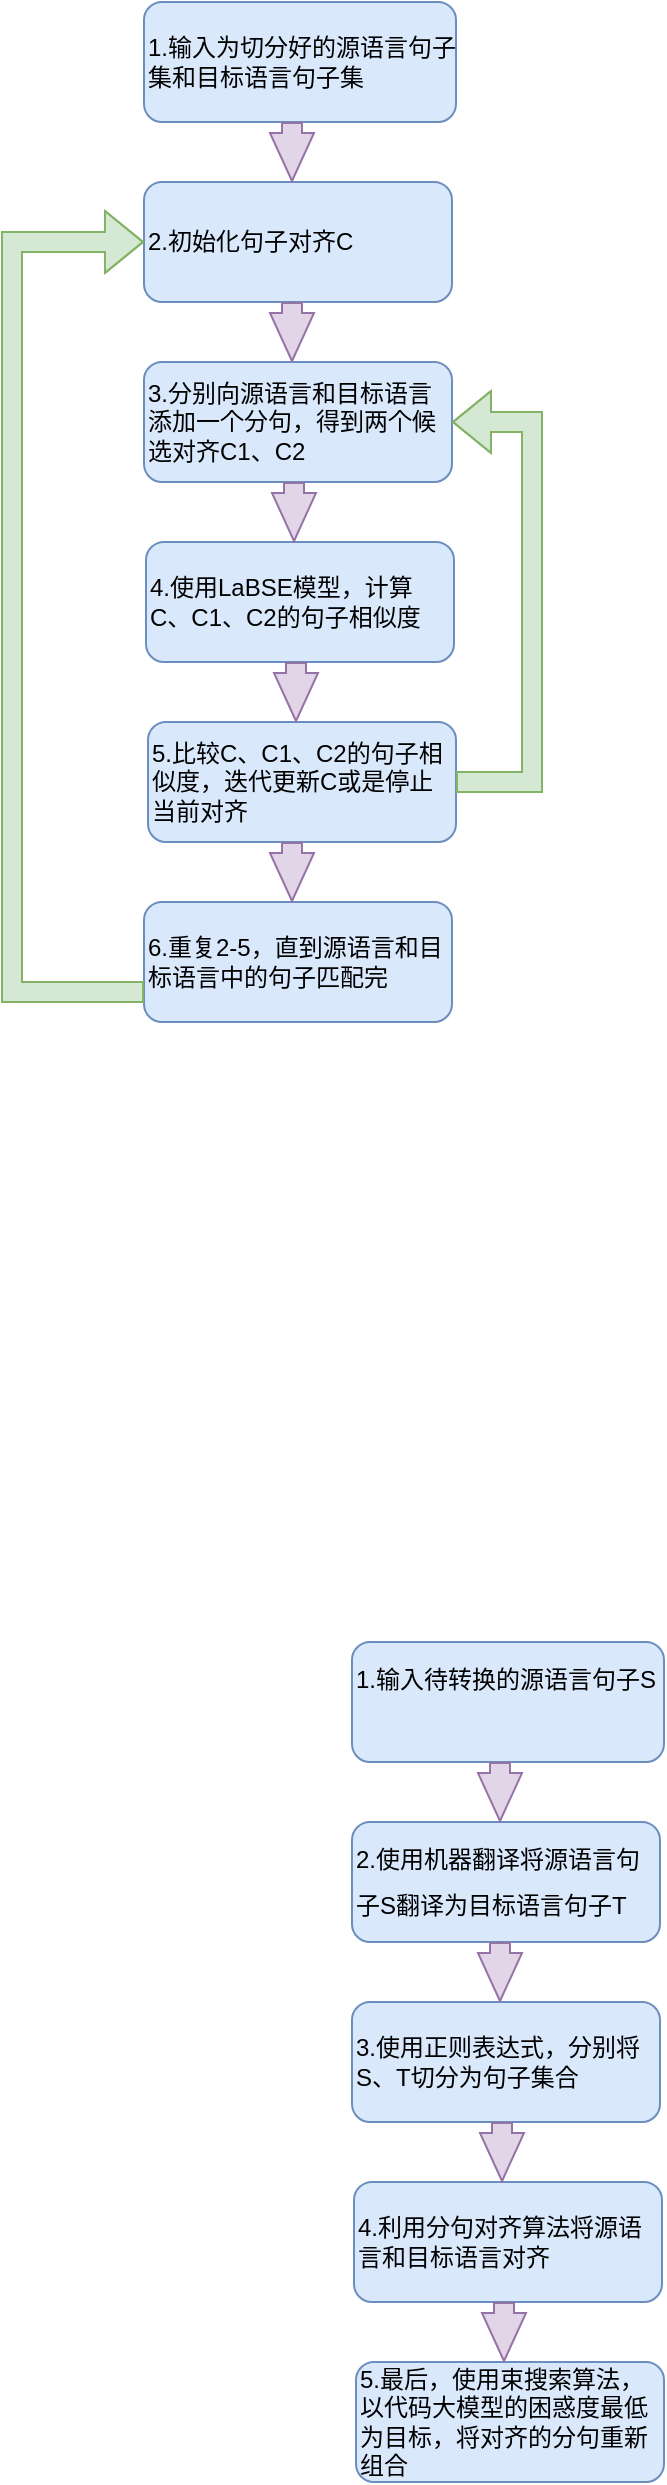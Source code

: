<mxfile version="23.1.8" type="github">
  <diagram name="第 1 页" id="6uOsCKxRACz1YkrYR2Ga">
    <mxGraphModel dx="1173" dy="665" grid="1" gridSize="10" guides="1" tooltips="1" connect="1" arrows="1" fold="1" page="1" pageScale="1" pageWidth="827" pageHeight="1169" math="0" shadow="0">
      <root>
        <mxCell id="0" />
        <mxCell id="1" parent="0" />
        <mxCell id="NIOBQaifxFQ24tQkUtUt-29" value="" style="group" vertex="1" connectable="0" parent="1">
          <mxGeometry x="210" y="390" width="260" height="510" as="geometry" />
        </mxCell>
        <mxCell id="NIOBQaifxFQ24tQkUtUt-1" value="&lt;p class=&quot;MsoNormal&quot;&gt;1.输入为切分好的源语言句子集和目标语言句子集&lt;/p&gt;" style="rounded=1;whiteSpace=wrap;html=1;align=left;verticalAlign=middle;fillColor=#dae8fc;strokeColor=#6c8ebf;" vertex="1" parent="NIOBQaifxFQ24tQkUtUt-29">
          <mxGeometry x="66" width="156" height="60" as="geometry" />
        </mxCell>
        <mxCell id="NIOBQaifxFQ24tQkUtUt-2" value="2.初始化句子对齐C" style="rounded=1;whiteSpace=wrap;html=1;align=left;verticalAlign=middle;fillColor=#dae8fc;strokeColor=#6c8ebf;" vertex="1" parent="NIOBQaifxFQ24tQkUtUt-29">
          <mxGeometry x="66" y="90" width="154" height="60" as="geometry" />
        </mxCell>
        <mxCell id="NIOBQaifxFQ24tQkUtUt-7" value="" style="shape=flexArrow;endArrow=classic;html=1;rounded=0;endWidth=11;endSize=7.67;fillColor=#e1d5e7;strokeColor=#9673a6;" edge="1" parent="NIOBQaifxFQ24tQkUtUt-29">
          <mxGeometry width="50" height="50" relative="1" as="geometry">
            <mxPoint x="140" y="60" as="sourcePoint" />
            <mxPoint x="140" y="90" as="targetPoint" />
          </mxGeometry>
        </mxCell>
        <mxCell id="NIOBQaifxFQ24tQkUtUt-17" value="&lt;p class=&quot;MsoNormal&quot;&gt;3.分别向源语言和目标语言添加一个分句，得到两个候选对齐C1、C2&lt;/p&gt;" style="rounded=1;whiteSpace=wrap;html=1;align=left;fillColor=#dae8fc;strokeColor=#6c8ebf;" vertex="1" parent="NIOBQaifxFQ24tQkUtUt-29">
          <mxGeometry x="66" y="180" width="154" height="60" as="geometry" />
        </mxCell>
        <mxCell id="NIOBQaifxFQ24tQkUtUt-18" value="" style="shape=flexArrow;endArrow=classic;html=1;rounded=0;endWidth=11;endSize=7.67;fillColor=#e1d5e7;strokeColor=#9673a6;" edge="1" parent="NIOBQaifxFQ24tQkUtUt-29">
          <mxGeometry width="50" height="50" relative="1" as="geometry">
            <mxPoint x="140" y="150" as="sourcePoint" />
            <mxPoint x="140" y="180" as="targetPoint" />
          </mxGeometry>
        </mxCell>
        <mxCell id="NIOBQaifxFQ24tQkUtUt-19" value="4.使用LaBSE模型，计算C、C1、C2的句子相似度" style="rounded=1;whiteSpace=wrap;html=1;align=left;fillColor=#dae8fc;strokeColor=#6c8ebf;" vertex="1" parent="NIOBQaifxFQ24tQkUtUt-29">
          <mxGeometry x="67" y="270" width="154" height="60" as="geometry" />
        </mxCell>
        <mxCell id="NIOBQaifxFQ24tQkUtUt-20" value="" style="shape=flexArrow;endArrow=classic;html=1;rounded=0;endWidth=11;endSize=7.67;fillColor=#e1d5e7;strokeColor=#9673a6;" edge="1" parent="NIOBQaifxFQ24tQkUtUt-29">
          <mxGeometry width="50" height="50" relative="1" as="geometry">
            <mxPoint x="141" y="240" as="sourcePoint" />
            <mxPoint x="141" y="270" as="targetPoint" />
          </mxGeometry>
        </mxCell>
        <mxCell id="NIOBQaifxFQ24tQkUtUt-21" value="5.比较C、C1、C2的句子相似度，迭代更新C或是停止当前对齐" style="rounded=1;whiteSpace=wrap;html=1;align=left;fillColor=#dae8fc;strokeColor=#6c8ebf;" vertex="1" parent="NIOBQaifxFQ24tQkUtUt-29">
          <mxGeometry x="68" y="360" width="154" height="60" as="geometry" />
        </mxCell>
        <mxCell id="NIOBQaifxFQ24tQkUtUt-22" value="" style="shape=flexArrow;endArrow=classic;html=1;rounded=0;endWidth=11;endSize=7.67;fillColor=#e1d5e7;strokeColor=#9673a6;" edge="1" parent="NIOBQaifxFQ24tQkUtUt-29">
          <mxGeometry width="50" height="50" relative="1" as="geometry">
            <mxPoint x="142" y="330" as="sourcePoint" />
            <mxPoint x="142" y="360" as="targetPoint" />
          </mxGeometry>
        </mxCell>
        <mxCell id="NIOBQaifxFQ24tQkUtUt-23" value="6.重复2-5，直到源语言和目标语言中的句子匹配完" style="rounded=1;whiteSpace=wrap;html=1;align=left;fillColor=#dae8fc;strokeColor=#6c8ebf;" vertex="1" parent="NIOBQaifxFQ24tQkUtUt-29">
          <mxGeometry x="66" y="450" width="154" height="60" as="geometry" />
        </mxCell>
        <mxCell id="NIOBQaifxFQ24tQkUtUt-24" value="" style="shape=flexArrow;endArrow=classic;html=1;rounded=0;endWidth=11;endSize=7.67;fillColor=#e1d5e7;strokeColor=#9673a6;" edge="1" parent="NIOBQaifxFQ24tQkUtUt-29">
          <mxGeometry width="50" height="50" relative="1" as="geometry">
            <mxPoint x="140" y="420" as="sourcePoint" />
            <mxPoint x="140" y="450" as="targetPoint" />
          </mxGeometry>
        </mxCell>
        <mxCell id="NIOBQaifxFQ24tQkUtUt-25" value="" style="shape=flexArrow;endArrow=classic;html=1;rounded=0;entryX=0;entryY=0.5;entryDx=0;entryDy=0;exitX=0;exitY=0.75;exitDx=0;exitDy=0;fillColor=#d5e8d4;strokeColor=#82b366;" edge="1" parent="NIOBQaifxFQ24tQkUtUt-29" source="NIOBQaifxFQ24tQkUtUt-23" target="NIOBQaifxFQ24tQkUtUt-2">
          <mxGeometry width="50" height="50" relative="1" as="geometry">
            <mxPoint x="-100" y="350" as="sourcePoint" />
            <mxPoint x="60" y="120" as="targetPoint" />
            <Array as="points">
              <mxPoint y="495" />
              <mxPoint y="120" />
            </Array>
          </mxGeometry>
        </mxCell>
        <mxCell id="NIOBQaifxFQ24tQkUtUt-26" value="" style="shape=flexArrow;endArrow=classic;html=1;rounded=0;exitX=1;exitY=0.5;exitDx=0;exitDy=0;entryX=1;entryY=0.5;entryDx=0;entryDy=0;fillColor=#d5e8d4;strokeColor=#82b366;" edge="1" parent="NIOBQaifxFQ24tQkUtUt-29" source="NIOBQaifxFQ24tQkUtUt-21" target="NIOBQaifxFQ24tQkUtUt-17">
          <mxGeometry width="50" height="50" relative="1" as="geometry">
            <mxPoint x="400" y="240" as="sourcePoint" />
            <mxPoint x="450" y="190" as="targetPoint" />
            <Array as="points">
              <mxPoint x="260" y="390" />
              <mxPoint x="260" y="210" />
            </Array>
          </mxGeometry>
        </mxCell>
        <mxCell id="NIOBQaifxFQ24tQkUtUt-31" value="&lt;p class=&quot;MsoNormal&quot;&gt;1.输入待转换的源语言句子S&lt;img style=&quot;background-color: initial;&quot; src=&quot;file:///C:/Users/zsq/AppData/Local/Temp/ksohtml361828/wps10.jpg&quot; height=&quot;20&quot; width=&quot;6&quot;&gt;&lt;/p&gt;" style="rounded=1;whiteSpace=wrap;html=1;align=left;verticalAlign=middle;fillColor=#dae8fc;strokeColor=#6c8ebf;container=0;" vertex="1" parent="1">
          <mxGeometry x="380" y="1210" width="156" height="60" as="geometry" />
        </mxCell>
        <mxCell id="NIOBQaifxFQ24tQkUtUt-32" value="2.使用机器翻译将源语言句子S翻译为目标语言句子T&lt;img style=&quot;background-color: initial;&quot; src=&quot;file:///C:/Users/zsq/AppData/Local/Temp/ksohtml361828/wps12.jpg&quot; height=&quot;20&quot; width=&quot;8&quot;&gt;" style="rounded=1;whiteSpace=wrap;html=1;align=left;verticalAlign=middle;fillColor=#dae8fc;strokeColor=#6c8ebf;container=0;" vertex="1" parent="1">
          <mxGeometry x="380" y="1300" width="154" height="60" as="geometry" />
        </mxCell>
        <mxCell id="NIOBQaifxFQ24tQkUtUt-33" value="" style="shape=flexArrow;endArrow=classic;html=1;rounded=0;endWidth=11;endSize=7.67;fillColor=#e1d5e7;strokeColor=#9673a6;" edge="1" parent="1">
          <mxGeometry width="50" height="50" relative="1" as="geometry">
            <mxPoint x="454" y="1270" as="sourcePoint" />
            <mxPoint x="454" y="1300" as="targetPoint" />
          </mxGeometry>
        </mxCell>
        <mxCell id="NIOBQaifxFQ24tQkUtUt-34" value="&lt;p class=&quot;MsoNormal&quot;&gt;3.使用正则表达式，分别将S、T切分为句子集合&lt;/p&gt;" style="rounded=1;whiteSpace=wrap;html=1;align=left;fillColor=#dae8fc;strokeColor=#6c8ebf;container=0;" vertex="1" parent="1">
          <mxGeometry x="380" y="1390" width="154" height="60" as="geometry" />
        </mxCell>
        <mxCell id="NIOBQaifxFQ24tQkUtUt-35" value="" style="shape=flexArrow;endArrow=classic;html=1;rounded=0;endWidth=11;endSize=7.67;fillColor=#e1d5e7;strokeColor=#9673a6;" edge="1" parent="1">
          <mxGeometry width="50" height="50" relative="1" as="geometry">
            <mxPoint x="454" y="1360" as="sourcePoint" />
            <mxPoint x="454" y="1390" as="targetPoint" />
          </mxGeometry>
        </mxCell>
        <mxCell id="NIOBQaifxFQ24tQkUtUt-36" value="4.利用分句对齐算法将源语言和目标语言对齐" style="rounded=1;whiteSpace=wrap;html=1;align=left;fillColor=#dae8fc;strokeColor=#6c8ebf;container=0;" vertex="1" parent="1">
          <mxGeometry x="381" y="1480" width="154" height="60" as="geometry" />
        </mxCell>
        <mxCell id="NIOBQaifxFQ24tQkUtUt-37" value="" style="shape=flexArrow;endArrow=classic;html=1;rounded=0;endWidth=11;endSize=7.67;fillColor=#e1d5e7;strokeColor=#9673a6;" edge="1" parent="1">
          <mxGeometry width="50" height="50" relative="1" as="geometry">
            <mxPoint x="455" y="1450" as="sourcePoint" />
            <mxPoint x="455" y="1480" as="targetPoint" />
          </mxGeometry>
        </mxCell>
        <mxCell id="NIOBQaifxFQ24tQkUtUt-38" value="5.最后，使用束搜索算法，以代码大模型的困惑度最低为目标，将对齐的分句重新组合" style="rounded=1;whiteSpace=wrap;html=1;align=left;fillColor=#dae8fc;strokeColor=#6c8ebf;container=0;" vertex="1" parent="1">
          <mxGeometry x="382" y="1570" width="154" height="60" as="geometry" />
        </mxCell>
        <mxCell id="NIOBQaifxFQ24tQkUtUt-39" value="" style="shape=flexArrow;endArrow=classic;html=1;rounded=0;endWidth=11;endSize=7.67;fillColor=#e1d5e7;strokeColor=#9673a6;" edge="1" parent="1">
          <mxGeometry width="50" height="50" relative="1" as="geometry">
            <mxPoint x="456" y="1540" as="sourcePoint" />
            <mxPoint x="456" y="1570" as="targetPoint" />
          </mxGeometry>
        </mxCell>
      </root>
    </mxGraphModel>
  </diagram>
</mxfile>
